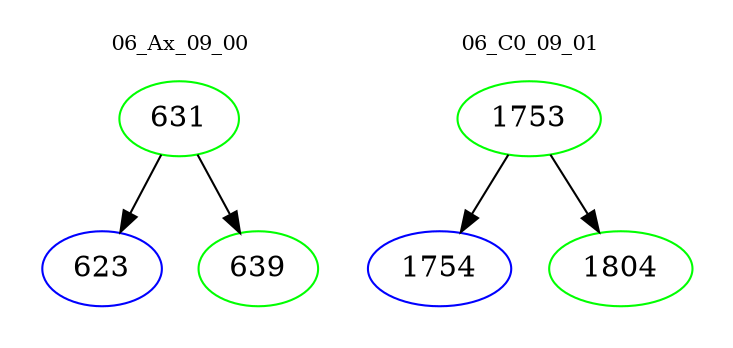 digraph{
subgraph cluster_0 {
color = white
label = "06_Ax_09_00";
fontsize=10;
T0_631 [label="631", color="green"]
T0_631 -> T0_623 [color="black"]
T0_623 [label="623", color="blue"]
T0_631 -> T0_639 [color="black"]
T0_639 [label="639", color="green"]
}
subgraph cluster_1 {
color = white
label = "06_C0_09_01";
fontsize=10;
T1_1753 [label="1753", color="green"]
T1_1753 -> T1_1754 [color="black"]
T1_1754 [label="1754", color="blue"]
T1_1753 -> T1_1804 [color="black"]
T1_1804 [label="1804", color="green"]
}
}
